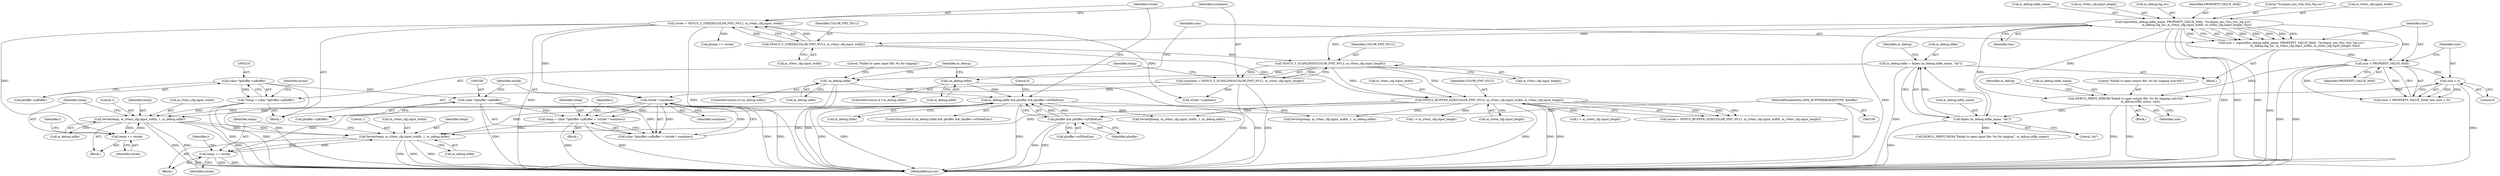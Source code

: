 digraph "0_Android_7558d03e6498e970b761aa44fff6b2c659202d95_4@API" {
"1000379" [label="(Call,fwrite(temp, m_sVenc_cfg.input_width, 1, m_debug.infile))"];
"1000388" [label="(Call,temp += stride)"];
"1000362" [label="(Call,stride * scanlines)"];
"1000197" [label="(Call,stride = VENUS_Y_STRIDE(COLOR_FMT_NV12, m_sVenc_cfg.input_width))"];
"1000199" [label="(Call,VENUS_Y_STRIDE(COLOR_FMT_NV12, m_sVenc_cfg.input_width))"];
"1000122" [label="(Call,snprintf(m_debug.infile_name, PROPERTY_VALUE_MAX, \"%s/input_enc_%lu_%lu_%p.yuv\",\n                             m_debug.log_loc, m_sVenc_cfg.input_width, m_sVenc_cfg.input_height, this))"];
"1000205" [label="(Call,scanlines = VENUS_Y_SCANLINES(COLOR_FMT_NV12, m_sVenc_cfg.input_height))"];
"1000207" [label="(Call,VENUS_Y_SCANLINES(COLOR_FMT_NV12, m_sVenc_cfg.input_height))"];
"1000379" [label="(Call,fwrite(temp, m_sVenc_cfg.input_width, 1, m_debug.infile))"];
"1000354" [label="(Call,temp = (char *)pbuffer->pBuffer + (stride * scanlines))"];
"1000357" [label="(Call,(char *)pbuffer->pBuffer)"];
"1000217" [label="(Call,(char *)pbuffer->pBuffer)"];
"1000342" [label="(Call,fwrite(temp, m_sVenc_cfg.input_width, 1, m_debug.infile))"];
"1000215" [label="(Call,*temp = (char *)pbuffer->pBuffer)"];
"1000351" [label="(Call,temp += stride)"];
"1000224" [label="(Call,VENUS_BUFFER_SIZE(COLOR_FMT_NV12, m_sVenc_cfg.input_width, m_sVenc_cfg.input_height))"];
"1000184" [label="(Call,m_debug.infile && pbuffer && pbuffer->nFilledLen)"];
"1000163" [label="(Call,!m_debug.infile)"];
"1000153" [label="(Call,m_debug.infile = fopen (m_debug.infile_name, \"ab\"))"];
"1000157" [label="(Call,fopen (m_debug.infile_name, \"ab\"))"];
"1000147" [label="(Call,DEBUG_PRINT_ERROR(\"Failed to open output file: %s for logging size:%d\",\n                                m_debug.infile_name, size))"];
"1000140" [label="(Call,size > PROPERTY_VALUE_MAX)"];
"1000120" [label="(Call,size = snprintf(m_debug.infile_name, PROPERTY_VALUE_MAX, \"%s/input_enc_%lu_%lu_%p.yuv\",\n                             m_debug.log_loc, m_sVenc_cfg.input_width, m_sVenc_cfg.input_height, this))"];
"1000143" [label="(Call,size < 0)"];
"1000114" [label="(Call,!m_debug.infile)"];
"1000188" [label="(Call,pbuffer && pbuffer->nFilledLen)"];
"1000101" [label="(MethodParameterIn,OMX_BUFFERHEADERTYPE *pbuffer)"];
"1000381" [label="(Call,m_sVenc_cfg.input_width)"];
"1000334" [label="(Call,i < m_sVenc_cfg.input_height)"];
"1000354" [label="(Call,temp = (char *)pbuffer->pBuffer + (stride * scanlines))"];
"1000142" [label="(Identifier,PROPERTY_VALUE_MAX)"];
"1000363" [label="(Identifier,stride)"];
"1000140" [label="(Call,size > PROPERTY_VALUE_MAX)"];
"1000153" [label="(Call,m_debug.infile = fopen (m_debug.infile_name, \"ab\"))"];
"1000123" [label="(Call,m_debug.infile_name)"];
"1000155" [label="(Identifier,m_debug)"];
"1000216" [label="(Identifier,temp)"];
"1000351" [label="(Call,temp += stride)"];
"1000169" [label="(Literal,\"Failed to open input file: %s for logging\")"];
"1000198" [label="(Identifier,stride)"];
"1000378" [label="(Block,)"];
"1000340" [label="(Identifier,i)"];
"1000145" [label="(Literal,0)"];
"1000342" [label="(Call,fwrite(temp, m_sVenc_cfg.input_width, 1, m_debug.infile))"];
"1000364" [label="(Identifier,scanlines)"];
"1000193" [label="(Block,)"];
"1000189" [label="(Identifier,pbuffer)"];
"1000393" [label="(MethodReturn,int)"];
"1000217" [label="(Call,(char *)pbuffer->pBuffer)"];
"1000392" [label="(Literal,0)"];
"1000114" [label="(Call,!m_debug.infile)"];
"1000277" [label="(Call,ptemp += stride)"];
"1000121" [label="(Identifier,size)"];
"1000385" [label="(Call,m_debug.infile)"];
"1000226" [label="(Call,m_sVenc_cfg.input_width)"];
"1000344" [label="(Call,m_sVenc_cfg.input_width)"];
"1000101" [label="(MethodParameterIn,OMX_BUFFERHEADERTYPE *pbuffer)"];
"1000141" [label="(Identifier,size)"];
"1000162" [label="(ControlStructure,if (!m_debug.infile))"];
"1000183" [label="(ControlStructure,if (m_debug.infile && pbuffer && pbuffer->nFilledLen))"];
"1000163" [label="(Call,!m_debug.infile)"];
"1000118" [label="(Block,)"];
"1000284" [label="(Call,stride * scanlines)"];
"1000219" [label="(Call,pbuffer->pBuffer)"];
"1000147" [label="(Call,DEBUG_PRINT_ERROR(\"Failed to open output file: %s for logging size:%d\",\n                                m_debug.infile_name, size))"];
"1000209" [label="(Call,m_sVenc_cfg.input_height)"];
"1000185" [label="(Call,m_debug.infile)"];
"1000222" [label="(Call,msize = VENUS_BUFFER_SIZE(COLOR_FMT_NV12, m_sVenc_cfg.input_width, m_sVenc_cfg.input_height))"];
"1000260" [label="(Call,i < m_sVenc_cfg.input_height)"];
"1000229" [label="(Call,m_sVenc_cfg.input_height)"];
"1000134" [label="(Call,m_sVenc_cfg.input_height)"];
"1000128" [label="(Call,m_debug.log_loc)"];
"1000152" [label="(Identifier,size)"];
"1000207" [label="(Call,VENUS_Y_SCANLINES(COLOR_FMT_NV12, m_sVenc_cfg.input_height))"];
"1000126" [label="(Identifier,PROPERTY_VALUE_MAX)"];
"1000199" [label="(Call,VENUS_Y_STRIDE(COLOR_FMT_NV12, m_sVenc_cfg.input_width))"];
"1000341" [label="(Block,)"];
"1000158" [label="(Call,m_debug.infile_name)"];
"1000137" [label="(Identifier,this)"];
"1000352" [label="(Identifier,temp)"];
"1000188" [label="(Call,pbuffer && pbuffer->nFilledLen)"];
"1000143" [label="(Call,size < 0)"];
"1000154" [label="(Call,m_debug.infile)"];
"1000205" [label="(Call,scanlines = VENUS_Y_SCANLINES(COLOR_FMT_NV12, m_sVenc_cfg.input_height))"];
"1000268" [label="(Call,fwrite(ptemp, m_sVenc_cfg.input_width, 1, m_debug.infile))"];
"1000353" [label="(Identifier,stride)"];
"1000223" [label="(Identifier,msize)"];
"1000113" [label="(ControlStructure,if (!m_debug.infile))"];
"1000206" [label="(Identifier,scanlines)"];
"1000164" [label="(Call,m_debug.infile)"];
"1000347" [label="(Literal,1)"];
"1000356" [label="(Call,(char *)pbuffer->pBuffer + (stride * scanlines))"];
"1000357" [label="(Call,(char *)pbuffer->pBuffer)"];
"1000165" [label="(Identifier,m_debug)"];
"1000197" [label="(Call,stride = VENUS_Y_STRIDE(COLOR_FMT_NV12, m_sVenc_cfg.input_width))"];
"1000149" [label="(Call,m_debug.infile_name)"];
"1000367" [label="(Identifier,i)"];
"1000122" [label="(Call,snprintf(m_debug.infile_name, PROPERTY_VALUE_MAX, \"%s/input_enc_%lu_%lu_%p.yuv\",\n                             m_debug.log_loc, m_sVenc_cfg.input_width, m_sVenc_cfg.input_height, this))"];
"1000225" [label="(Identifier,COLOR_FMT_NV12)"];
"1000329" [label="(Block,)"];
"1000127" [label="(Literal,\"%s/input_enc_%lu_%lu_%p.yuv\")"];
"1000148" [label="(Literal,\"Failed to open output file: %s for logging size:%d\")"];
"1000390" [label="(Identifier,stride)"];
"1000146" [label="(Block,)"];
"1000380" [label="(Identifier,temp)"];
"1000190" [label="(Call,pbuffer->nFilledLen)"];
"1000144" [label="(Identifier,size)"];
"1000384" [label="(Literal,1)"];
"1000157" [label="(Call,fopen (m_debug.infile_name, \"ab\"))"];
"1000200" [label="(Identifier,COLOR_FMT_NV12)"];
"1000348" [label="(Call,m_debug.infile)"];
"1000168" [label="(Call,DEBUG_PRINT_HIGH(\"Failed to open input file: %s for logging\", m_debug.infile_name))"];
"1000115" [label="(Call,m_debug.infile)"];
"1000186" [label="(Identifier,m_debug)"];
"1000161" [label="(Literal,\"ab\")"];
"1000359" [label="(Call,pbuffer->pBuffer)"];
"1000301" [label="(Call,fwrite(ptemp, m_sVenc_cfg.input_width, 1, m_debug.infile))"];
"1000355" [label="(Identifier,temp)"];
"1000377" [label="(Identifier,i)"];
"1000131" [label="(Call,m_sVenc_cfg.input_width)"];
"1000184" [label="(Call,m_debug.infile && pbuffer && pbuffer->nFilledLen)"];
"1000201" [label="(Call,m_sVenc_cfg.input_width)"];
"1000139" [label="(Call,(size > PROPERTY_VALUE_MAX) && (size < 0))"];
"1000120" [label="(Call,size = snprintf(m_debug.infile_name, PROPERTY_VALUE_MAX, \"%s/input_enc_%lu_%lu_%p.yuv\",\n                             m_debug.log_loc, m_sVenc_cfg.input_width, m_sVenc_cfg.input_height, this))"];
"1000224" [label="(Call,VENUS_BUFFER_SIZE(COLOR_FMT_NV12, m_sVenc_cfg.input_width, m_sVenc_cfg.input_height))"];
"1000388" [label="(Call,temp += stride)"];
"1000389" [label="(Identifier,temp)"];
"1000343" [label="(Identifier,temp)"];
"1000208" [label="(Identifier,COLOR_FMT_NV12)"];
"1000379" [label="(Call,fwrite(temp, m_sVenc_cfg.input_width, 1, m_debug.infile))"];
"1000362" [label="(Call,stride * scanlines)"];
"1000215" [label="(Call,*temp = (char *)pbuffer->pBuffer)"];
"1000379" -> "1000378"  [label="AST: "];
"1000379" -> "1000385"  [label="CFG: "];
"1000380" -> "1000379"  [label="AST: "];
"1000381" -> "1000379"  [label="AST: "];
"1000384" -> "1000379"  [label="AST: "];
"1000385" -> "1000379"  [label="AST: "];
"1000389" -> "1000379"  [label="CFG: "];
"1000379" -> "1000393"  [label="DDG: "];
"1000379" -> "1000393"  [label="DDG: "];
"1000379" -> "1000393"  [label="DDG: "];
"1000388" -> "1000379"  [label="DDG: "];
"1000354" -> "1000379"  [label="DDG: "];
"1000342" -> "1000379"  [label="DDG: "];
"1000342" -> "1000379"  [label="DDG: "];
"1000224" -> "1000379"  [label="DDG: "];
"1000184" -> "1000379"  [label="DDG: "];
"1000379" -> "1000388"  [label="DDG: "];
"1000388" -> "1000378"  [label="AST: "];
"1000388" -> "1000390"  [label="CFG: "];
"1000389" -> "1000388"  [label="AST: "];
"1000390" -> "1000388"  [label="AST: "];
"1000377" -> "1000388"  [label="CFG: "];
"1000388" -> "1000393"  [label="DDG: "];
"1000388" -> "1000393"  [label="DDG: "];
"1000362" -> "1000388"  [label="DDG: "];
"1000362" -> "1000356"  [label="AST: "];
"1000362" -> "1000364"  [label="CFG: "];
"1000363" -> "1000362"  [label="AST: "];
"1000364" -> "1000362"  [label="AST: "];
"1000356" -> "1000362"  [label="CFG: "];
"1000362" -> "1000393"  [label="DDG: "];
"1000362" -> "1000393"  [label="DDG: "];
"1000362" -> "1000354"  [label="DDG: "];
"1000362" -> "1000354"  [label="DDG: "];
"1000362" -> "1000356"  [label="DDG: "];
"1000362" -> "1000356"  [label="DDG: "];
"1000197" -> "1000362"  [label="DDG: "];
"1000205" -> "1000362"  [label="DDG: "];
"1000197" -> "1000193"  [label="AST: "];
"1000197" -> "1000199"  [label="CFG: "];
"1000198" -> "1000197"  [label="AST: "];
"1000199" -> "1000197"  [label="AST: "];
"1000206" -> "1000197"  [label="CFG: "];
"1000197" -> "1000393"  [label="DDG: "];
"1000197" -> "1000393"  [label="DDG: "];
"1000199" -> "1000197"  [label="DDG: "];
"1000199" -> "1000197"  [label="DDG: "];
"1000197" -> "1000277"  [label="DDG: "];
"1000197" -> "1000284"  [label="DDG: "];
"1000197" -> "1000351"  [label="DDG: "];
"1000199" -> "1000201"  [label="CFG: "];
"1000200" -> "1000199"  [label="AST: "];
"1000201" -> "1000199"  [label="AST: "];
"1000122" -> "1000199"  [label="DDG: "];
"1000199" -> "1000207"  [label="DDG: "];
"1000199" -> "1000224"  [label="DDG: "];
"1000122" -> "1000120"  [label="AST: "];
"1000122" -> "1000137"  [label="CFG: "];
"1000123" -> "1000122"  [label="AST: "];
"1000126" -> "1000122"  [label="AST: "];
"1000127" -> "1000122"  [label="AST: "];
"1000128" -> "1000122"  [label="AST: "];
"1000131" -> "1000122"  [label="AST: "];
"1000134" -> "1000122"  [label="AST: "];
"1000137" -> "1000122"  [label="AST: "];
"1000120" -> "1000122"  [label="CFG: "];
"1000122" -> "1000393"  [label="DDG: "];
"1000122" -> "1000393"  [label="DDG: "];
"1000122" -> "1000393"  [label="DDG: "];
"1000122" -> "1000393"  [label="DDG: "];
"1000122" -> "1000120"  [label="DDG: "];
"1000122" -> "1000120"  [label="DDG: "];
"1000122" -> "1000120"  [label="DDG: "];
"1000122" -> "1000120"  [label="DDG: "];
"1000122" -> "1000120"  [label="DDG: "];
"1000122" -> "1000120"  [label="DDG: "];
"1000122" -> "1000120"  [label="DDG: "];
"1000122" -> "1000140"  [label="DDG: "];
"1000122" -> "1000147"  [label="DDG: "];
"1000122" -> "1000157"  [label="DDG: "];
"1000122" -> "1000207"  [label="DDG: "];
"1000205" -> "1000193"  [label="AST: "];
"1000205" -> "1000207"  [label="CFG: "];
"1000206" -> "1000205"  [label="AST: "];
"1000207" -> "1000205"  [label="AST: "];
"1000216" -> "1000205"  [label="CFG: "];
"1000205" -> "1000393"  [label="DDG: "];
"1000205" -> "1000393"  [label="DDG: "];
"1000207" -> "1000205"  [label="DDG: "];
"1000207" -> "1000205"  [label="DDG: "];
"1000205" -> "1000284"  [label="DDG: "];
"1000207" -> "1000209"  [label="CFG: "];
"1000208" -> "1000207"  [label="AST: "];
"1000209" -> "1000207"  [label="AST: "];
"1000207" -> "1000224"  [label="DDG: "];
"1000207" -> "1000224"  [label="DDG: "];
"1000354" -> "1000329"  [label="AST: "];
"1000354" -> "1000356"  [label="CFG: "];
"1000355" -> "1000354"  [label="AST: "];
"1000356" -> "1000354"  [label="AST: "];
"1000367" -> "1000354"  [label="CFG: "];
"1000354" -> "1000393"  [label="DDG: "];
"1000354" -> "1000393"  [label="DDG: "];
"1000357" -> "1000354"  [label="DDG: "];
"1000357" -> "1000356"  [label="AST: "];
"1000357" -> "1000359"  [label="CFG: "];
"1000358" -> "1000357"  [label="AST: "];
"1000359" -> "1000357"  [label="AST: "];
"1000363" -> "1000357"  [label="CFG: "];
"1000357" -> "1000393"  [label="DDG: "];
"1000357" -> "1000356"  [label="DDG: "];
"1000217" -> "1000357"  [label="DDG: "];
"1000217" -> "1000215"  [label="AST: "];
"1000217" -> "1000219"  [label="CFG: "];
"1000218" -> "1000217"  [label="AST: "];
"1000219" -> "1000217"  [label="AST: "];
"1000215" -> "1000217"  [label="CFG: "];
"1000217" -> "1000393"  [label="DDG: "];
"1000217" -> "1000215"  [label="DDG: "];
"1000342" -> "1000341"  [label="AST: "];
"1000342" -> "1000348"  [label="CFG: "];
"1000343" -> "1000342"  [label="AST: "];
"1000344" -> "1000342"  [label="AST: "];
"1000347" -> "1000342"  [label="AST: "];
"1000348" -> "1000342"  [label="AST: "];
"1000352" -> "1000342"  [label="CFG: "];
"1000342" -> "1000393"  [label="DDG: "];
"1000342" -> "1000393"  [label="DDG: "];
"1000342" -> "1000393"  [label="DDG: "];
"1000215" -> "1000342"  [label="DDG: "];
"1000351" -> "1000342"  [label="DDG: "];
"1000224" -> "1000342"  [label="DDG: "];
"1000184" -> "1000342"  [label="DDG: "];
"1000342" -> "1000351"  [label="DDG: "];
"1000215" -> "1000193"  [label="AST: "];
"1000216" -> "1000215"  [label="AST: "];
"1000223" -> "1000215"  [label="CFG: "];
"1000215" -> "1000393"  [label="DDG: "];
"1000215" -> "1000393"  [label="DDG: "];
"1000351" -> "1000341"  [label="AST: "];
"1000351" -> "1000353"  [label="CFG: "];
"1000352" -> "1000351"  [label="AST: "];
"1000353" -> "1000351"  [label="AST: "];
"1000340" -> "1000351"  [label="CFG: "];
"1000224" -> "1000222"  [label="AST: "];
"1000224" -> "1000229"  [label="CFG: "];
"1000225" -> "1000224"  [label="AST: "];
"1000226" -> "1000224"  [label="AST: "];
"1000229" -> "1000224"  [label="AST: "];
"1000222" -> "1000224"  [label="CFG: "];
"1000224" -> "1000393"  [label="DDG: "];
"1000224" -> "1000393"  [label="DDG: "];
"1000224" -> "1000393"  [label="DDG: "];
"1000224" -> "1000222"  [label="DDG: "];
"1000224" -> "1000222"  [label="DDG: "];
"1000224" -> "1000222"  [label="DDG: "];
"1000224" -> "1000260"  [label="DDG: "];
"1000224" -> "1000268"  [label="DDG: "];
"1000224" -> "1000301"  [label="DDG: "];
"1000224" -> "1000334"  [label="DDG: "];
"1000184" -> "1000183"  [label="AST: "];
"1000184" -> "1000185"  [label="CFG: "];
"1000184" -> "1000188"  [label="CFG: "];
"1000185" -> "1000184"  [label="AST: "];
"1000188" -> "1000184"  [label="AST: "];
"1000198" -> "1000184"  [label="CFG: "];
"1000392" -> "1000184"  [label="CFG: "];
"1000184" -> "1000393"  [label="DDG: "];
"1000184" -> "1000393"  [label="DDG: "];
"1000184" -> "1000393"  [label="DDG: "];
"1000163" -> "1000184"  [label="DDG: "];
"1000114" -> "1000184"  [label="DDG: "];
"1000188" -> "1000184"  [label="DDG: "];
"1000188" -> "1000184"  [label="DDG: "];
"1000184" -> "1000268"  [label="DDG: "];
"1000184" -> "1000301"  [label="DDG: "];
"1000163" -> "1000162"  [label="AST: "];
"1000163" -> "1000164"  [label="CFG: "];
"1000164" -> "1000163"  [label="AST: "];
"1000169" -> "1000163"  [label="CFG: "];
"1000186" -> "1000163"  [label="CFG: "];
"1000163" -> "1000393"  [label="DDG: "];
"1000163" -> "1000393"  [label="DDG: "];
"1000153" -> "1000163"  [label="DDG: "];
"1000153" -> "1000118"  [label="AST: "];
"1000153" -> "1000157"  [label="CFG: "];
"1000154" -> "1000153"  [label="AST: "];
"1000157" -> "1000153"  [label="AST: "];
"1000165" -> "1000153"  [label="CFG: "];
"1000153" -> "1000393"  [label="DDG: "];
"1000157" -> "1000153"  [label="DDG: "];
"1000157" -> "1000153"  [label="DDG: "];
"1000157" -> "1000161"  [label="CFG: "];
"1000158" -> "1000157"  [label="AST: "];
"1000161" -> "1000157"  [label="AST: "];
"1000157" -> "1000393"  [label="DDG: "];
"1000147" -> "1000157"  [label="DDG: "];
"1000157" -> "1000168"  [label="DDG: "];
"1000147" -> "1000146"  [label="AST: "];
"1000147" -> "1000152"  [label="CFG: "];
"1000148" -> "1000147"  [label="AST: "];
"1000149" -> "1000147"  [label="AST: "];
"1000152" -> "1000147"  [label="AST: "];
"1000155" -> "1000147"  [label="CFG: "];
"1000147" -> "1000393"  [label="DDG: "];
"1000147" -> "1000393"  [label="DDG: "];
"1000140" -> "1000147"  [label="DDG: "];
"1000143" -> "1000147"  [label="DDG: "];
"1000140" -> "1000139"  [label="AST: "];
"1000140" -> "1000142"  [label="CFG: "];
"1000141" -> "1000140"  [label="AST: "];
"1000142" -> "1000140"  [label="AST: "];
"1000144" -> "1000140"  [label="CFG: "];
"1000139" -> "1000140"  [label="CFG: "];
"1000140" -> "1000393"  [label="DDG: "];
"1000140" -> "1000393"  [label="DDG: "];
"1000140" -> "1000139"  [label="DDG: "];
"1000140" -> "1000139"  [label="DDG: "];
"1000120" -> "1000140"  [label="DDG: "];
"1000140" -> "1000143"  [label="DDG: "];
"1000120" -> "1000118"  [label="AST: "];
"1000121" -> "1000120"  [label="AST: "];
"1000141" -> "1000120"  [label="CFG: "];
"1000120" -> "1000393"  [label="DDG: "];
"1000143" -> "1000139"  [label="AST: "];
"1000143" -> "1000145"  [label="CFG: "];
"1000144" -> "1000143"  [label="AST: "];
"1000145" -> "1000143"  [label="AST: "];
"1000139" -> "1000143"  [label="CFG: "];
"1000143" -> "1000393"  [label="DDG: "];
"1000143" -> "1000139"  [label="DDG: "];
"1000143" -> "1000139"  [label="DDG: "];
"1000114" -> "1000113"  [label="AST: "];
"1000114" -> "1000115"  [label="CFG: "];
"1000115" -> "1000114"  [label="AST: "];
"1000121" -> "1000114"  [label="CFG: "];
"1000186" -> "1000114"  [label="CFG: "];
"1000114" -> "1000393"  [label="DDG: "];
"1000188" -> "1000189"  [label="CFG: "];
"1000188" -> "1000190"  [label="CFG: "];
"1000189" -> "1000188"  [label="AST: "];
"1000190" -> "1000188"  [label="AST: "];
"1000188" -> "1000393"  [label="DDG: "];
"1000188" -> "1000393"  [label="DDG: "];
"1000101" -> "1000188"  [label="DDG: "];
"1000101" -> "1000100"  [label="AST: "];
"1000101" -> "1000393"  [label="DDG: "];
}

